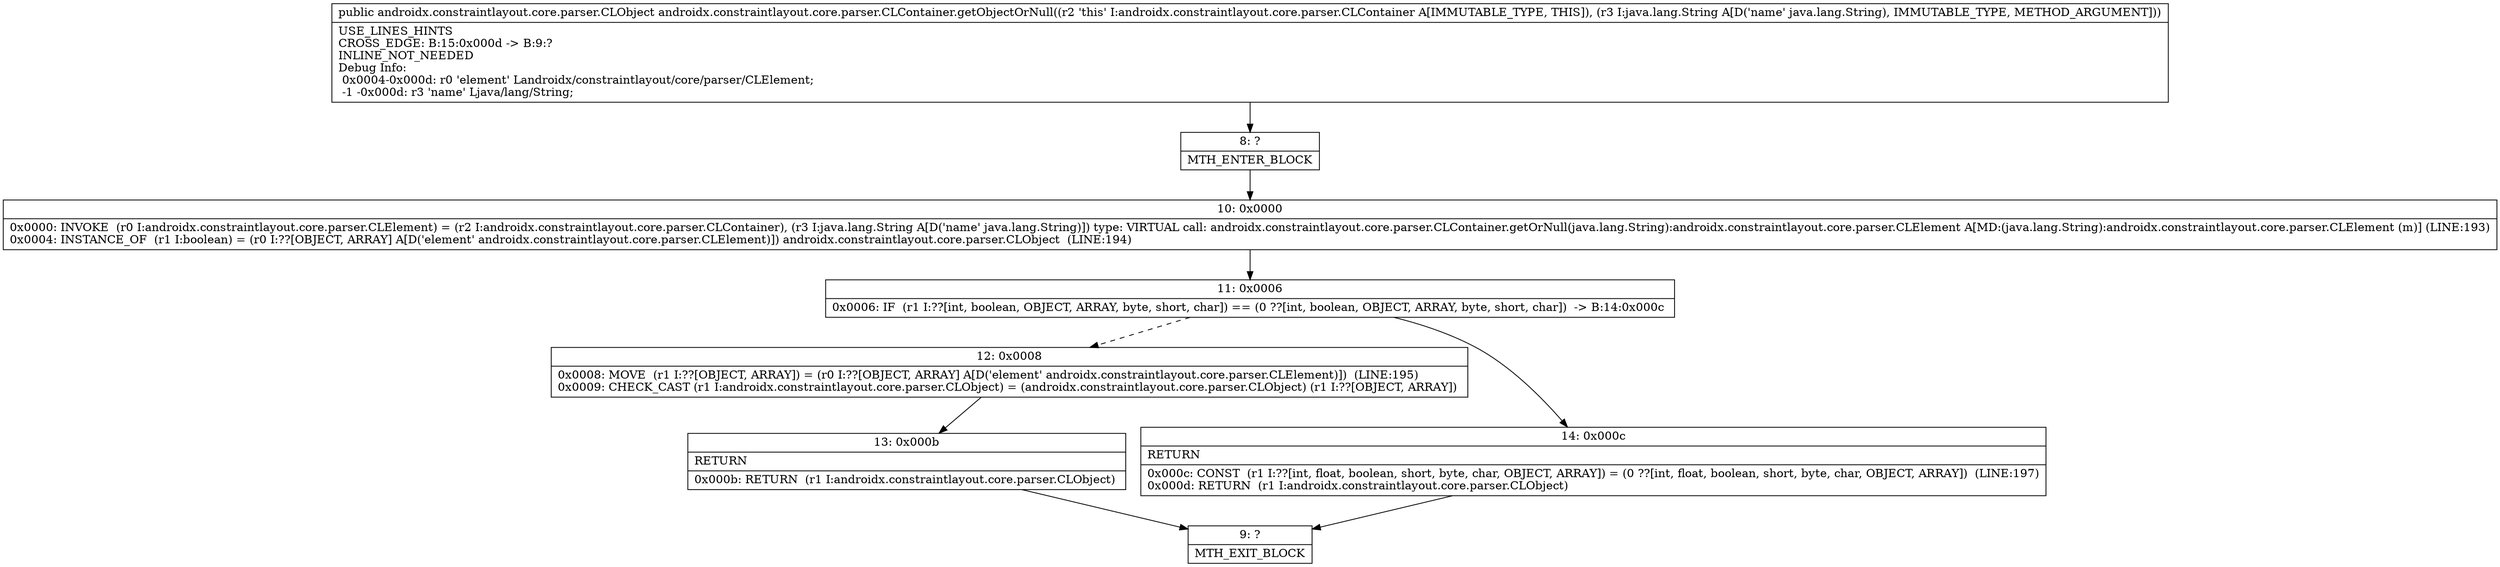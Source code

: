digraph "CFG forandroidx.constraintlayout.core.parser.CLContainer.getObjectOrNull(Ljava\/lang\/String;)Landroidx\/constraintlayout\/core\/parser\/CLObject;" {
Node_8 [shape=record,label="{8\:\ ?|MTH_ENTER_BLOCK\l}"];
Node_10 [shape=record,label="{10\:\ 0x0000|0x0000: INVOKE  (r0 I:androidx.constraintlayout.core.parser.CLElement) = (r2 I:androidx.constraintlayout.core.parser.CLContainer), (r3 I:java.lang.String A[D('name' java.lang.String)]) type: VIRTUAL call: androidx.constraintlayout.core.parser.CLContainer.getOrNull(java.lang.String):androidx.constraintlayout.core.parser.CLElement A[MD:(java.lang.String):androidx.constraintlayout.core.parser.CLElement (m)] (LINE:193)\l0x0004: INSTANCE_OF  (r1 I:boolean) = (r0 I:??[OBJECT, ARRAY] A[D('element' androidx.constraintlayout.core.parser.CLElement)]) androidx.constraintlayout.core.parser.CLObject  (LINE:194)\l}"];
Node_11 [shape=record,label="{11\:\ 0x0006|0x0006: IF  (r1 I:??[int, boolean, OBJECT, ARRAY, byte, short, char]) == (0 ??[int, boolean, OBJECT, ARRAY, byte, short, char])  \-\> B:14:0x000c \l}"];
Node_12 [shape=record,label="{12\:\ 0x0008|0x0008: MOVE  (r1 I:??[OBJECT, ARRAY]) = (r0 I:??[OBJECT, ARRAY] A[D('element' androidx.constraintlayout.core.parser.CLElement)])  (LINE:195)\l0x0009: CHECK_CAST (r1 I:androidx.constraintlayout.core.parser.CLObject) = (androidx.constraintlayout.core.parser.CLObject) (r1 I:??[OBJECT, ARRAY]) \l}"];
Node_13 [shape=record,label="{13\:\ 0x000b|RETURN\l|0x000b: RETURN  (r1 I:androidx.constraintlayout.core.parser.CLObject) \l}"];
Node_9 [shape=record,label="{9\:\ ?|MTH_EXIT_BLOCK\l}"];
Node_14 [shape=record,label="{14\:\ 0x000c|RETURN\l|0x000c: CONST  (r1 I:??[int, float, boolean, short, byte, char, OBJECT, ARRAY]) = (0 ??[int, float, boolean, short, byte, char, OBJECT, ARRAY])  (LINE:197)\l0x000d: RETURN  (r1 I:androidx.constraintlayout.core.parser.CLObject) \l}"];
MethodNode[shape=record,label="{public androidx.constraintlayout.core.parser.CLObject androidx.constraintlayout.core.parser.CLContainer.getObjectOrNull((r2 'this' I:androidx.constraintlayout.core.parser.CLContainer A[IMMUTABLE_TYPE, THIS]), (r3 I:java.lang.String A[D('name' java.lang.String), IMMUTABLE_TYPE, METHOD_ARGUMENT]))  | USE_LINES_HINTS\lCROSS_EDGE: B:15:0x000d \-\> B:9:?\lINLINE_NOT_NEEDED\lDebug Info:\l  0x0004\-0x000d: r0 'element' Landroidx\/constraintlayout\/core\/parser\/CLElement;\l  \-1 \-0x000d: r3 'name' Ljava\/lang\/String;\l}"];
MethodNode -> Node_8;Node_8 -> Node_10;
Node_10 -> Node_11;
Node_11 -> Node_12[style=dashed];
Node_11 -> Node_14;
Node_12 -> Node_13;
Node_13 -> Node_9;
Node_14 -> Node_9;
}

